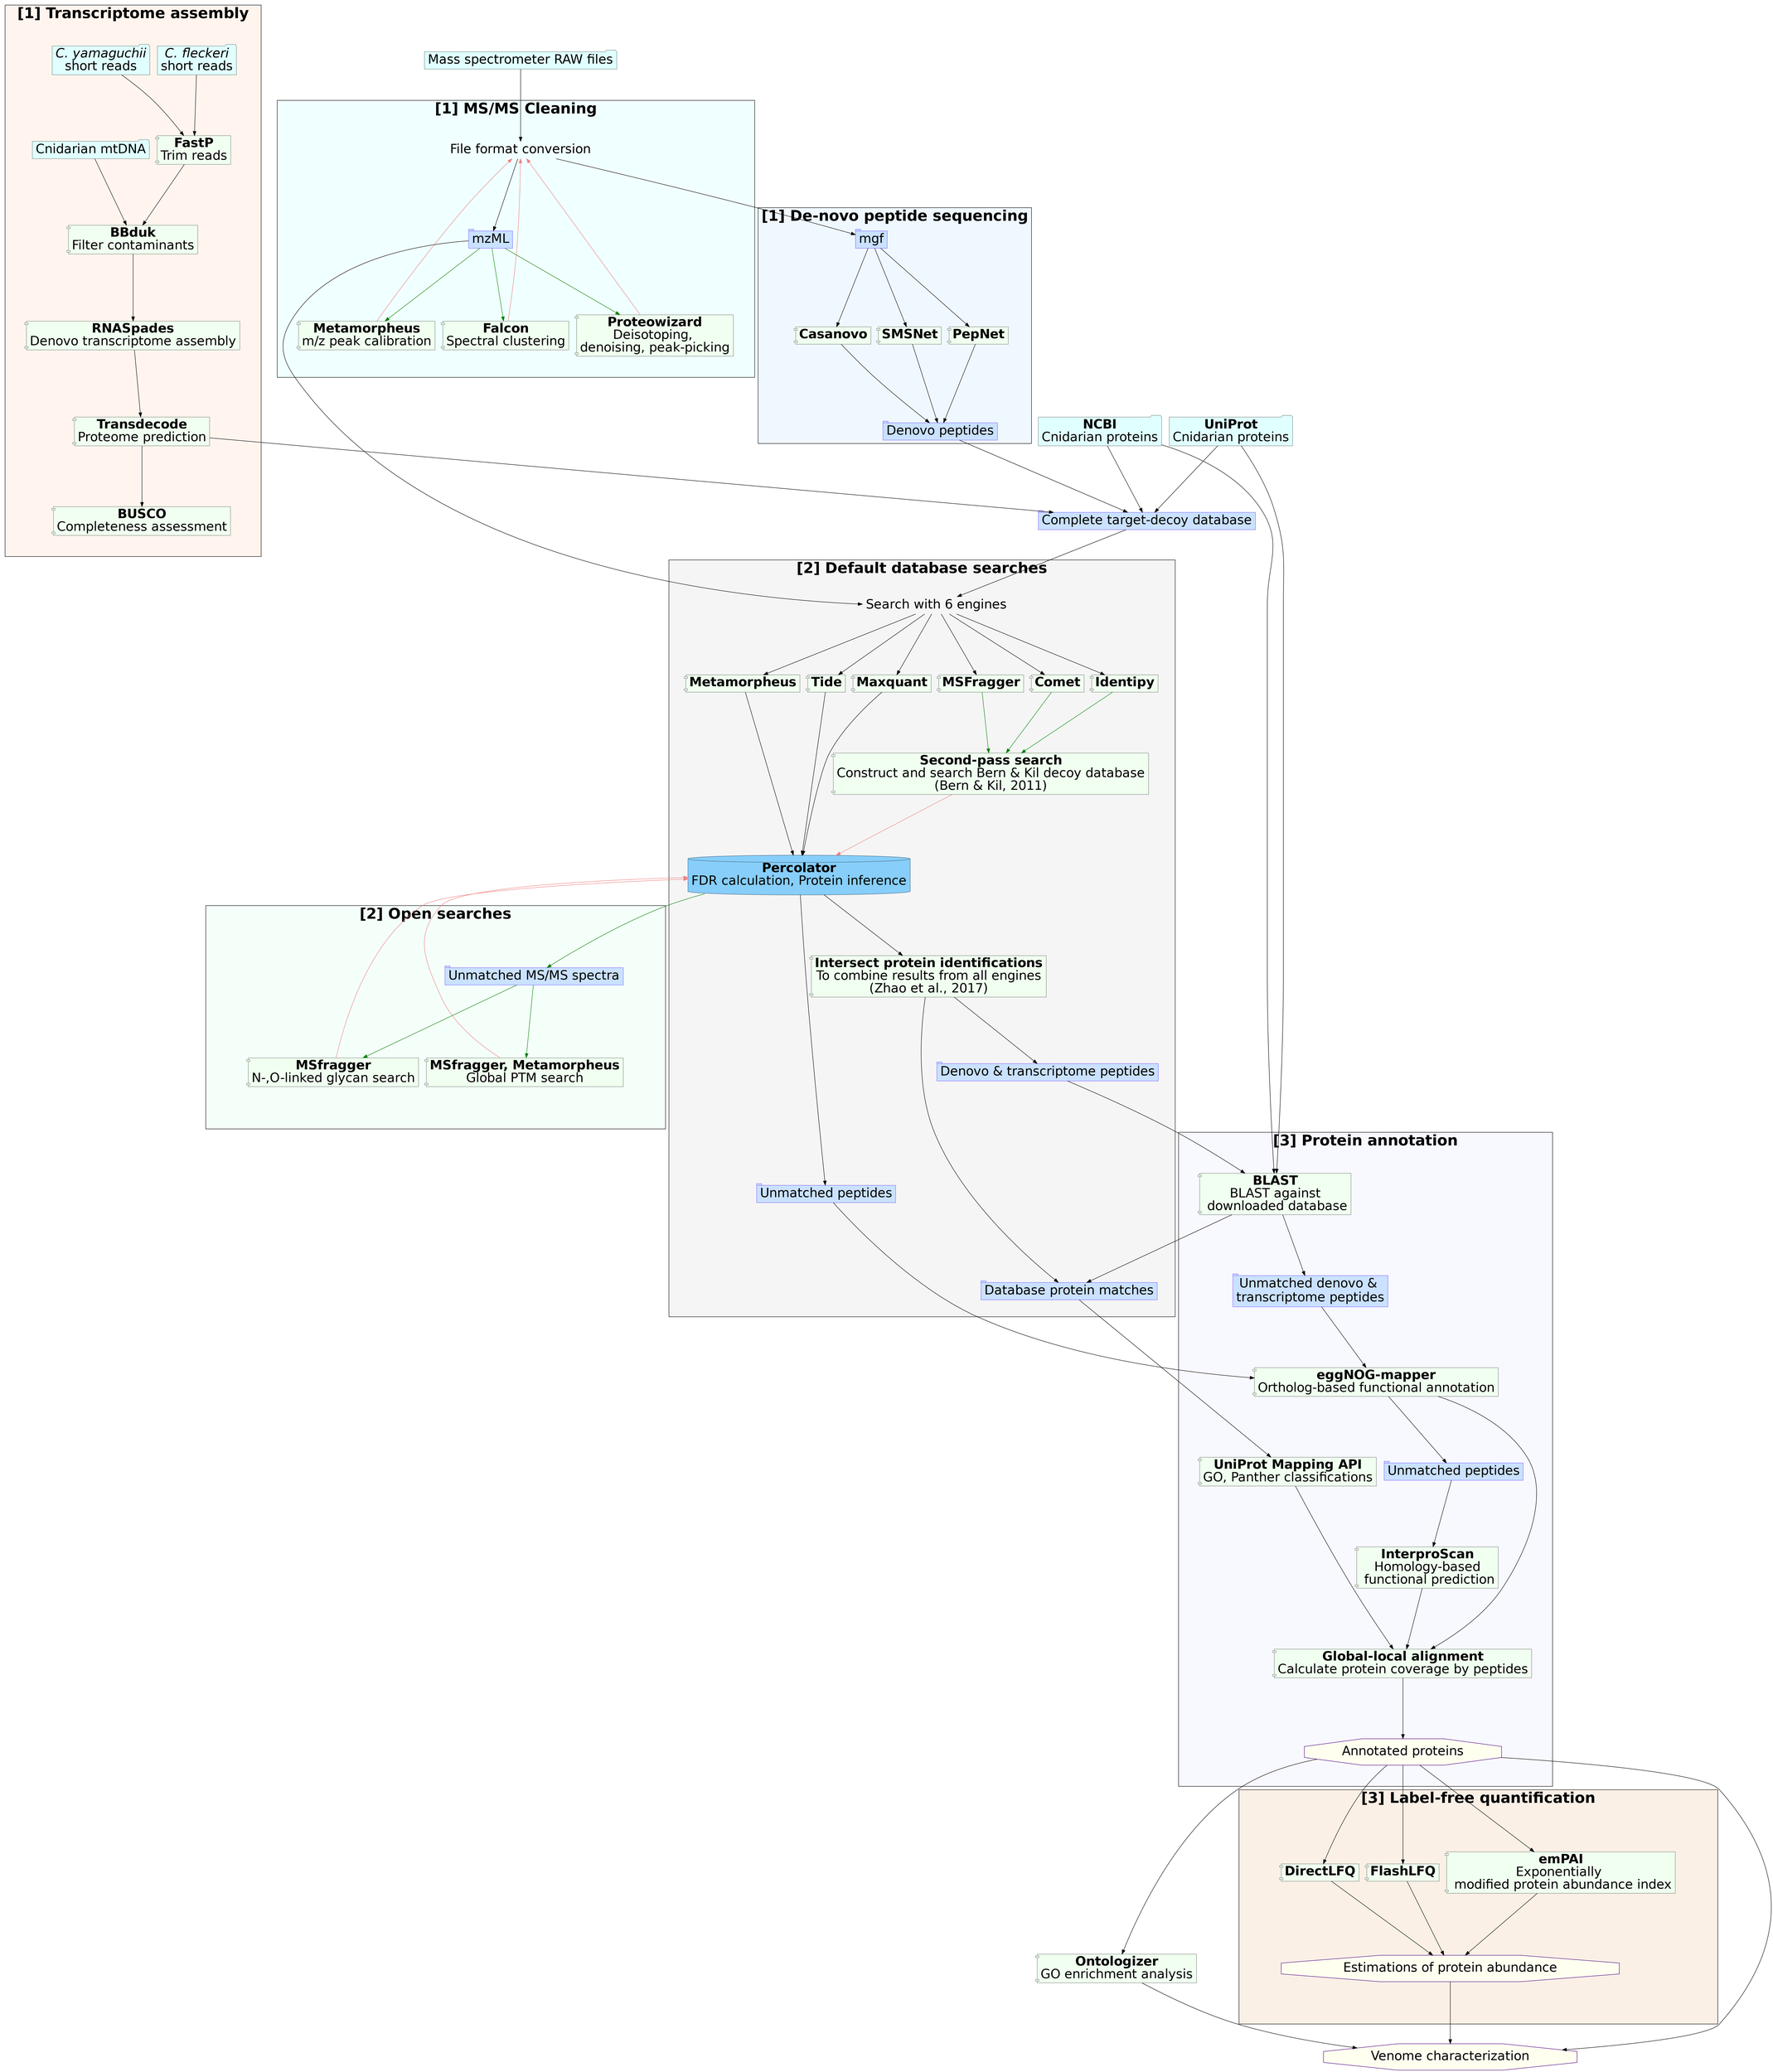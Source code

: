 digraph boxes_and_circles {
    ranksep=2
    graph [style=invis; fontname="Helvetica"]
    newrank=true
    node [fontname="Helvetica"; fontsize=30;
          style=filled]

    node [shape=folder; color=lightcyan4; fillcolor=lightcyan]; rawRNA1; rawRNA2; mtdna; raw; unip; ncbi

    node [shape=component; color=honeydew4; fillcolor=honeydew1]; fp; bbduk; spades; tdc; busco; sms; pepnet; csnv; intersect; api; interpro; flcn; wiz; meta; tide; mq; idpy; msfrag; comet; dlfq; empai; flfq; bk_decoy; cov; blast; glyco; ptm; eggnog; onto; meta_calibrate

    node[shape=tab;color=lightslateblue; fillcolor=lightsteelblue1]; denovo; mgf; mzML; conf; decoy_db; other; unmatched; u_other; unmsms; unmatched_eggnog

    node[shape=octagon;color=indigo;fillcolor=ivory]; quant; func; final

    node [shape=plaintext; fillcolor=none;
          ]; thermoparse

    subgraph cluster_rna {
        fontsize="35"
        margin=50
        style=filled; fillcolor=seashell
        label=<<b>[1] Transcriptome assembly</b>>
        rawRNA1 [label=<<i>C. fleckeri</i><br/>short reads>]
        rawRNA2 [label=<<i>C. yamaguchii</i><br/>short reads>]
        mtdna [label="Cnidarian mtDNA"]
        mtdna->bbduk
        {rawRNA1,rawRNA2}->fp
        fp [label=<<b>FastP</b><br/>Trim reads>]
        bbduk->spades
        fp->bbduk
        spades [label=<<b>RNASpades</b><br/>Denovo transcriptome assembly>]
        bbduk[label=<<b>BBduk</b><br/>Filter contaminants>]
        spades->tdc
        tdc->busco
        busco[label=<<b>BUSCO</b><br/>Completeness assessment>]
        tdc[label=<<b>Transdecode</b><br/>Proteome prediction>]
    }

    subgraph cluster_db {
        decoy_db[label=<Complete target-decoy database>]
        ncbi [label=<<b>NCBI</b><br/>Cnidarian proteins>]
        unip [label=<<b>UniProt</b><br/>Cnidarian proteins>]
        {unip,ncbi,tdc}->decoy_db
    }
        raw[label=<Mass spectrometer RAW files>]
        thermoparse->mzML

    subgraph cluster_pre {
        fontsize="35"
        label=<<b>[1] MS/MS Cleaning</b>>
        style=filled; fillcolor=azure
        margin=50
        mzML->{flcn,wiz,meta_calibrate} [color=webgreen]
        {flcn,wiz,meta_calibrate} -> thermoparse [color=lightcoral]
        meta_calibrate[label=<<b>Metamorpheus</b><br/>m/z peak calibration>]
        wiz[label=<<b>Proteowizard</b><br/>Deisotoping, <br/>denoising, peak-picking>]
        flcn[label=<<b>Falcon</b><br/>Spectral clustering>]
    }
    raw->thermoparse


    subgraph cluster_denovo {
        fontsize="35"
        label=<<b>[1] De-novo peptide sequencing</b>>
        style=filled; fillcolor=aliceblue
        thermoparse [label=<File format conversion>]
        sms[label=<<b>SMSNet</b>>]
        pepnet[label=<<b>PepNet</b>>]
        csnv[label=<<b>Casanovo</b>>]
        denovo [label=<Denovo peptides>]
        thermoparse->mgf->{csnv,sms,pepnet}->denovo
    }

    denovo->decoy_db

    subgraph cluster_search {
        fontsize="35"
        label=<<b>[2] Default database searches</b>>
        margin=40
        style=filled; fillcolor=whitesmoke
        {decoy_db,mzML}->search
        search [label="Search with 6 engines"; shape=plaintext; fillcolor=invis]
        node [shape=component]
        search->{comet,mq,idpy,msfrag,meta,tide}
        comet[label=<<b>Comet</b>>]
        idpy[label=<<b>Identipy</b>>]
        meta[label=<<b>Metamorpheus</b>>]
        mq[label=<<b>Maxquant</b>>]
        tide[label=<<b>Tide</b>>]
        msfrag[label=<<b>MSFragger</b>>]
        {rank=same; mq; meta; tide; comet; idpy; msfrag}
        {mq,meta,tide}->perc
        {comet,idpy,msfrag}->bk_decoy [color=webgreen]
        bk_decoy [label=<<b>Second-pass search</b><br/>Construct and search Bern &amp; Kil decoy database<br/>(Bern &amp; Kil, 2011)>]
        perc [shape=cylinder;fillcolor=lightskyblue;label=<<b>Percolator</b><br/>FDR calculation, Protein inference>; color=skyblue4]
        intersect [label=<<b>Intersect protein identifications</b><br/>To combine results from all engines<br/>(Zhao et al., 2017)>]
        bk_decoy -> perc [color=lightcoral]
        perc->unmatched
        perc->intersect
        intersect->other
        intersect->conf
    }

    subgraph cluster_open {
        fontsize="35"
        margin=100
        style=filled; fillcolor=mintcream;
        label=<<b>[2] Open searches</b>>
        glyco[label=<<b>MSfragger</b><br/>N-,O-linked glycan search>]
        ptm[label=<<b>MSfragger, Metamorpheus</b><br/>Global PTM search>]
        {glyco,ptm}->perc [color=lightcoral]
        unmsms [label=<Unmatched MS/MS spectra>]
        unmsms -> {glyco,ptm} [color=webgreen]
    }

    subgraph cluster_combine {
        fontsize="35"
        margin=50
        style=filled; fillcolor=ghostwhite
        label=<<b>[3] Protein annotation</b>>
        conf [label=<Database protein matches>]
        {unip; ncbi} -> blast
        blast->conf
        conf -> api
        api [label=<<b>UniProt Mapping API</b><br/>GO, Panther classifications>]
        unmatched [label=<Unmatched peptides>]
        other [label=<Denovo &amp; transcriptome peptides>]
        eggnog [label=<<b>eggNOG-mapper</b><br/>Ortholog-based functional annotation>]
        unmatched -> eggnog
        other -> blast -> u_other

        blast [label=<<b>BLAST</b><br/>BLAST against<br/> downloaded database>]
        u_other [label=<Unmatched denovo &amp; <br/>transcriptome peptides>]
        unmatched_eggnog [label=<Unmatched peptides>]
        interpro [label=<<b>InterproScan</b><br/>Homology-based<br/> functional prediction>]
        func[label=<Annotated proteins>]
        cov[label=<<b>Global-local alignment</b><br/>Calculate protein coverage by peptides>]

        u_other -> eggnog -> unmatched_eggnog
        unmatched_eggnog -> interpro
        {interpro;api} -> cov
        eggnog -> cov
        cov -> func

    }
        perc->unmsms [color=webgreen; weight=2]


    subgraph cluster_quant {
        fontsize="35"
        style=filled; fillcolor=linen
        label=<<b>[3] Label-free quantification</b>>
        margin=100
        func->{empai,dlfq,flfq}
        {empai,dlfq,flfq}->quant
        empai[label=<<b>emPAI</b><br/>Exponentially <br/> modified protein abundance index>]
        dlfq[label=<<b>DirectLFQ</b>>]
        flfq[label=<<b>FlashLFQ</b>>]
        quant[label=<Estimations of protein abundance>]
    }
    subgraph final {
        onto[label=<<b>Ontologizer</b><br/>GO enrichment analysis>]
        final[label=<Venome characterization>]

        style=invis
        func -> onto -> final
        func -> final
        quant -> final
    }
}
